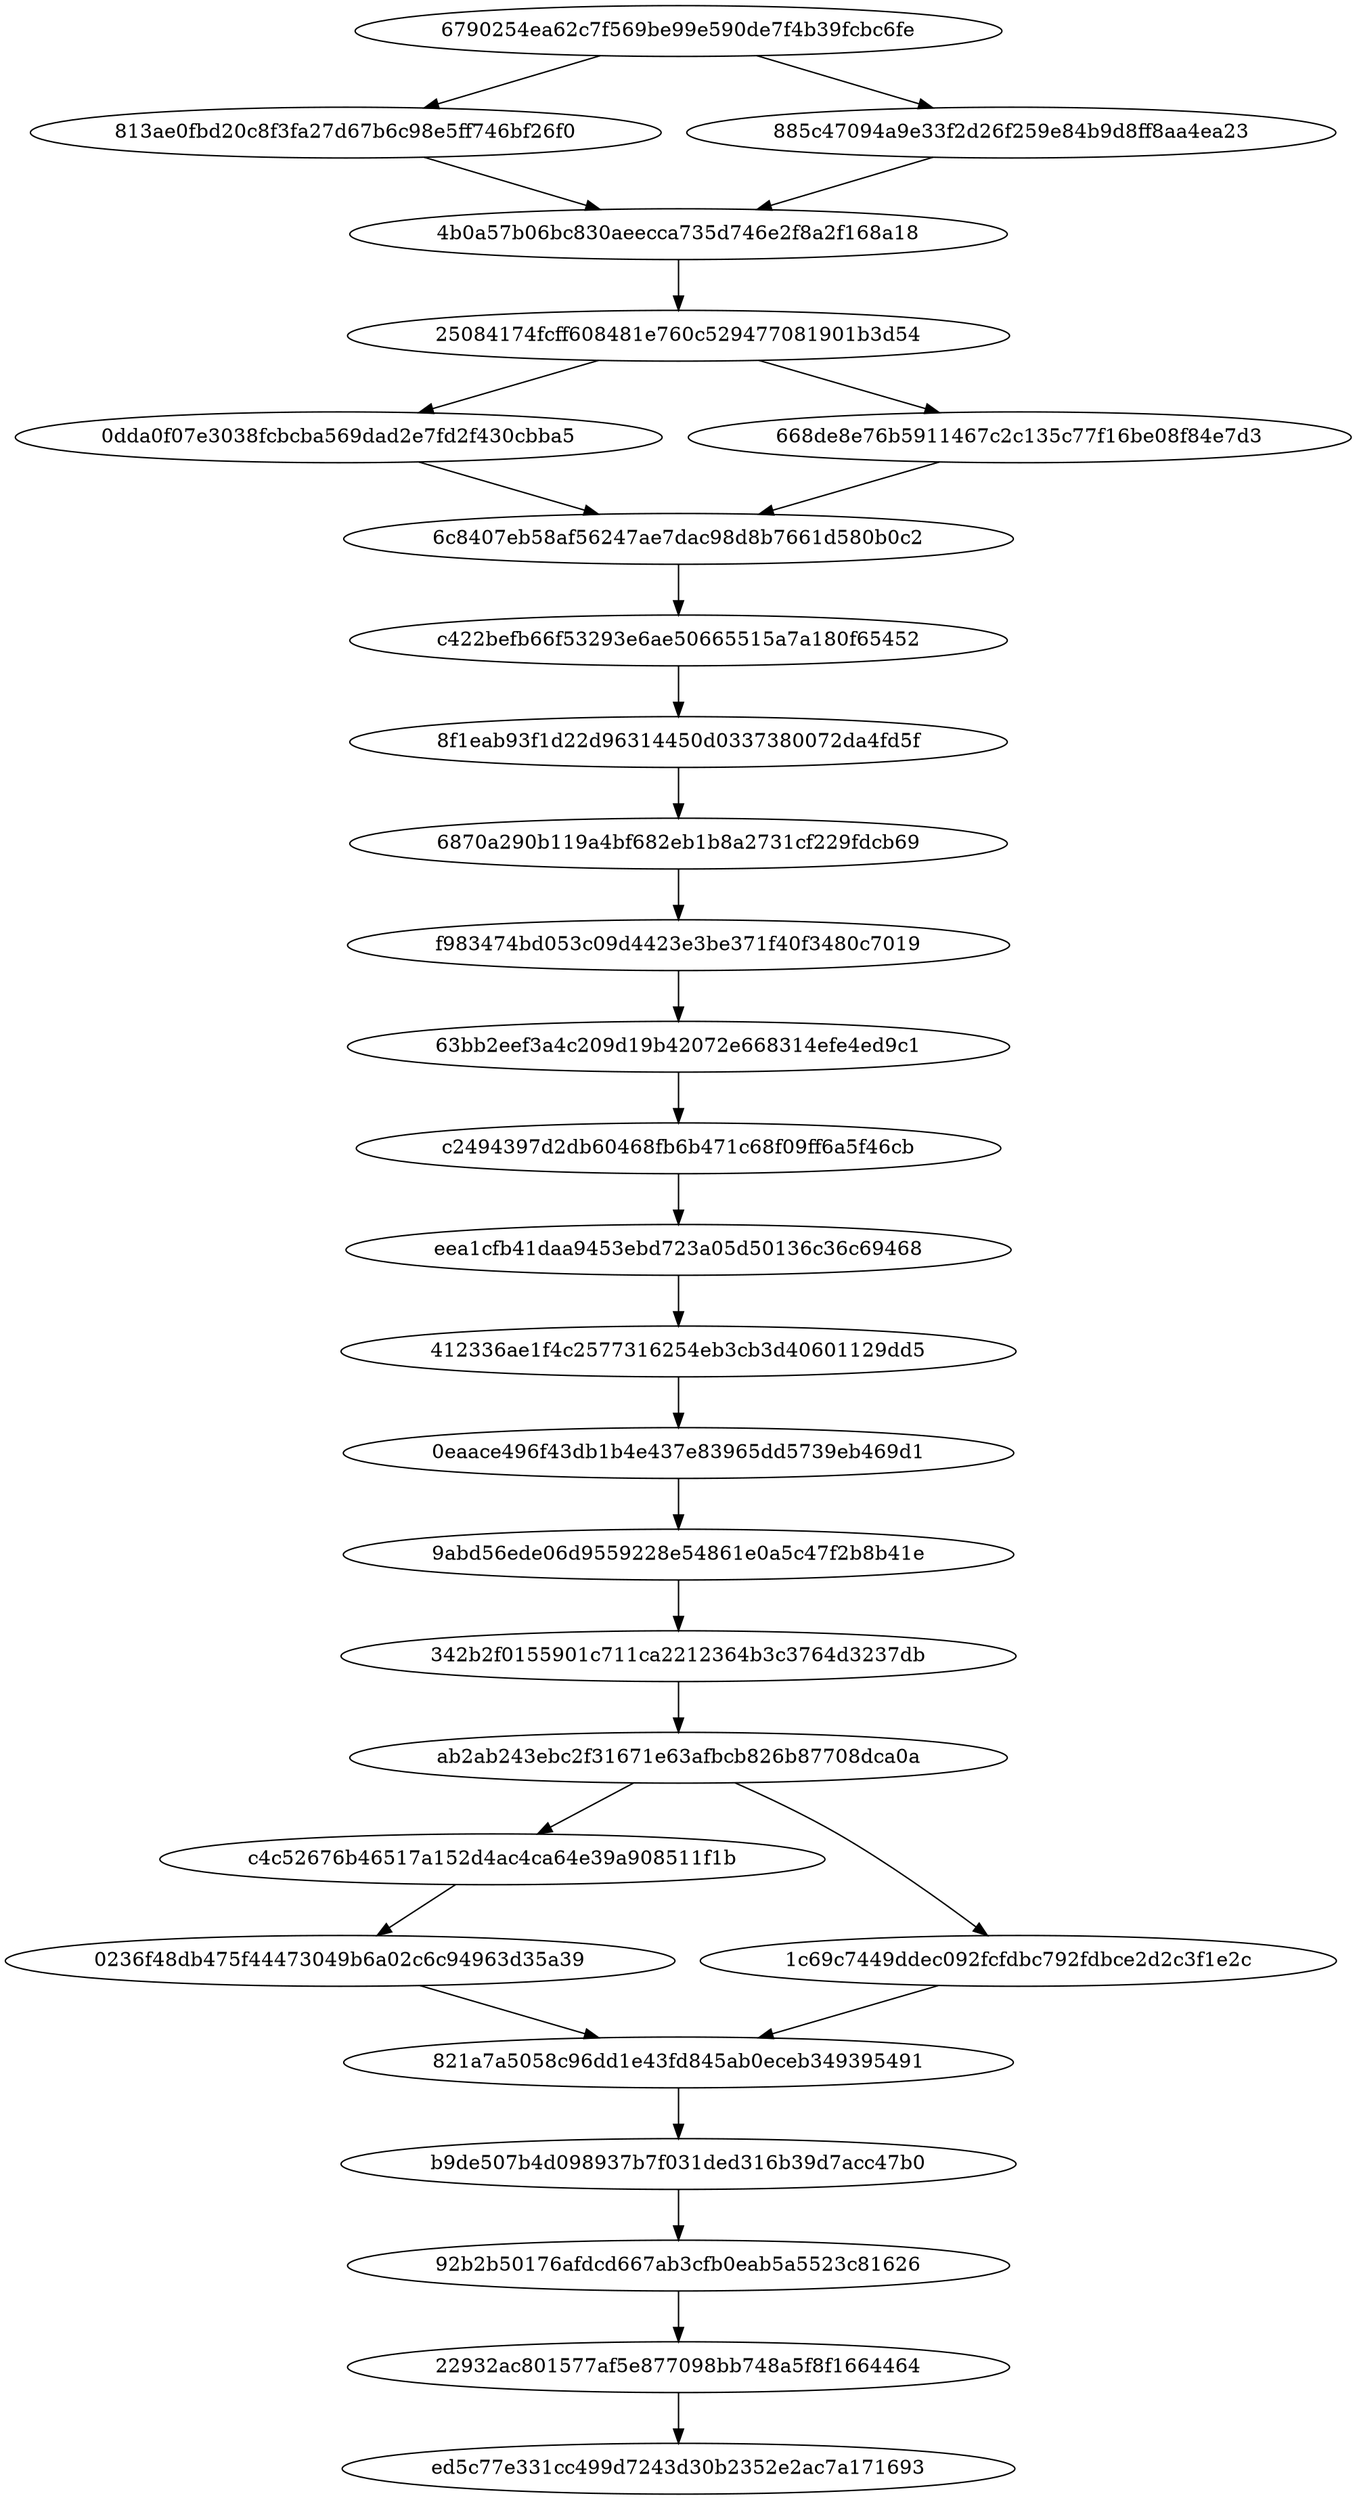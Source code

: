 digraph {
	"6790254ea62c7f569be99e590de7f4b39fcbc6fe"
	"6790254ea62c7f569be99e590de7f4b39fcbc6fe" -> "813ae0fbd20c8f3fa27d67b6c98e5ff746bf26f0"
	"6790254ea62c7f569be99e590de7f4b39fcbc6fe" -> "885c47094a9e33f2d26f259e84b9d8ff8aa4ea23"
	"813ae0fbd20c8f3fa27d67b6c98e5ff746bf26f0"
	"813ae0fbd20c8f3fa27d67b6c98e5ff746bf26f0" -> "4b0a57b06bc830aeecca735d746e2f8a2f168a18"
	"4b0a57b06bc830aeecca735d746e2f8a2f168a18"
	"4b0a57b06bc830aeecca735d746e2f8a2f168a18" -> "25084174fcff608481e760c529477081901b3d54"
	"25084174fcff608481e760c529477081901b3d54"
	"25084174fcff608481e760c529477081901b3d54" -> "0dda0f07e3038fcbcba569dad2e7fd2f430cbba5"
	"25084174fcff608481e760c529477081901b3d54" -> "668de8e76b5911467c2c135c77f16be08f84e7d3"
	"0dda0f07e3038fcbcba569dad2e7fd2f430cbba5"
	"0dda0f07e3038fcbcba569dad2e7fd2f430cbba5" -> "6c8407eb58af56247ae7dac98d8b7661d580b0c2"
	"6c8407eb58af56247ae7dac98d8b7661d580b0c2"
	"6c8407eb58af56247ae7dac98d8b7661d580b0c2" -> c422befb66f53293e6ae50665515a7a180f65452
	c422befb66f53293e6ae50665515a7a180f65452
	c422befb66f53293e6ae50665515a7a180f65452 -> "8f1eab93f1d22d96314450d0337380072da4fd5f"
	"885c47094a9e33f2d26f259e84b9d8ff8aa4ea23"
	"885c47094a9e33f2d26f259e84b9d8ff8aa4ea23" -> "4b0a57b06bc830aeecca735d746e2f8a2f168a18"
	"668de8e76b5911467c2c135c77f16be08f84e7d3"
	"668de8e76b5911467c2c135c77f16be08f84e7d3" -> "6c8407eb58af56247ae7dac98d8b7661d580b0c2"
	"8f1eab93f1d22d96314450d0337380072da4fd5f"
	"8f1eab93f1d22d96314450d0337380072da4fd5f" -> "6870a290b119a4bf682eb1b8a2731cf229fdcb69"
	"6870a290b119a4bf682eb1b8a2731cf229fdcb69"
	"6870a290b119a4bf682eb1b8a2731cf229fdcb69" -> f983474bd053c09d4423e3be371f40f3480c7019
	f983474bd053c09d4423e3be371f40f3480c7019
	f983474bd053c09d4423e3be371f40f3480c7019 -> "63bb2eef3a4c209d19b42072e668314efe4ed9c1"
	"63bb2eef3a4c209d19b42072e668314efe4ed9c1"
	"63bb2eef3a4c209d19b42072e668314efe4ed9c1" -> c2494397d2db60468fb6b471c68f09ff6a5f46cb
	c2494397d2db60468fb6b471c68f09ff6a5f46cb
	c2494397d2db60468fb6b471c68f09ff6a5f46cb -> eea1cfb41daa9453ebd723a05d50136c36c69468
	eea1cfb41daa9453ebd723a05d50136c36c69468
	eea1cfb41daa9453ebd723a05d50136c36c69468 -> "412336ae1f4c2577316254eb3cb3d40601129dd5"
	"412336ae1f4c2577316254eb3cb3d40601129dd5"
	"412336ae1f4c2577316254eb3cb3d40601129dd5" -> "0eaace496f43db1b4e437e83965dd5739eb469d1"
	"0eaace496f43db1b4e437e83965dd5739eb469d1"
	"0eaace496f43db1b4e437e83965dd5739eb469d1" -> "9abd56ede06d9559228e54861e0a5c47f2b8b41e"
	"9abd56ede06d9559228e54861e0a5c47f2b8b41e"
	"9abd56ede06d9559228e54861e0a5c47f2b8b41e" -> "342b2f0155901c711ca2212364b3c3764d3237db"
	"342b2f0155901c711ca2212364b3c3764d3237db"
	"342b2f0155901c711ca2212364b3c3764d3237db" -> ab2ab243ebc2f31671e63afbcb826b87708dca0a
	ab2ab243ebc2f31671e63afbcb826b87708dca0a
	ab2ab243ebc2f31671e63afbcb826b87708dca0a -> c4c52676b46517a152d4ac4ca64e39a908511f1b
	ab2ab243ebc2f31671e63afbcb826b87708dca0a -> "1c69c7449ddec092fcfdbc792fdbce2d2c3f1e2c"
	c4c52676b46517a152d4ac4ca64e39a908511f1b
	c4c52676b46517a152d4ac4ca64e39a908511f1b -> "0236f48db475f44473049b6a02c6c94963d35a39"
	"0236f48db475f44473049b6a02c6c94963d35a39"
	"0236f48db475f44473049b6a02c6c94963d35a39" -> "821a7a5058c96dd1e43fd845ab0eceb349395491"
	"1c69c7449ddec092fcfdbc792fdbce2d2c3f1e2c"
	"1c69c7449ddec092fcfdbc792fdbce2d2c3f1e2c" -> "821a7a5058c96dd1e43fd845ab0eceb349395491"
	"821a7a5058c96dd1e43fd845ab0eceb349395491"
	"821a7a5058c96dd1e43fd845ab0eceb349395491" -> b9de507b4d098937b7f031ded316b39d7acc47b0
	b9de507b4d098937b7f031ded316b39d7acc47b0
	b9de507b4d098937b7f031ded316b39d7acc47b0 -> "92b2b50176afdcd667ab3cfb0eab5a5523c81626"
	"92b2b50176afdcd667ab3cfb0eab5a5523c81626"
	"92b2b50176afdcd667ab3cfb0eab5a5523c81626" -> "22932ac801577af5e877098bb748a5f8f1664464"
	"22932ac801577af5e877098bb748a5f8f1664464"
	"22932ac801577af5e877098bb748a5f8f1664464" -> ed5c77e331cc499d7243d30b2352e2ac7a171693
	ed5c77e331cc499d7243d30b2352e2ac7a171693
}
